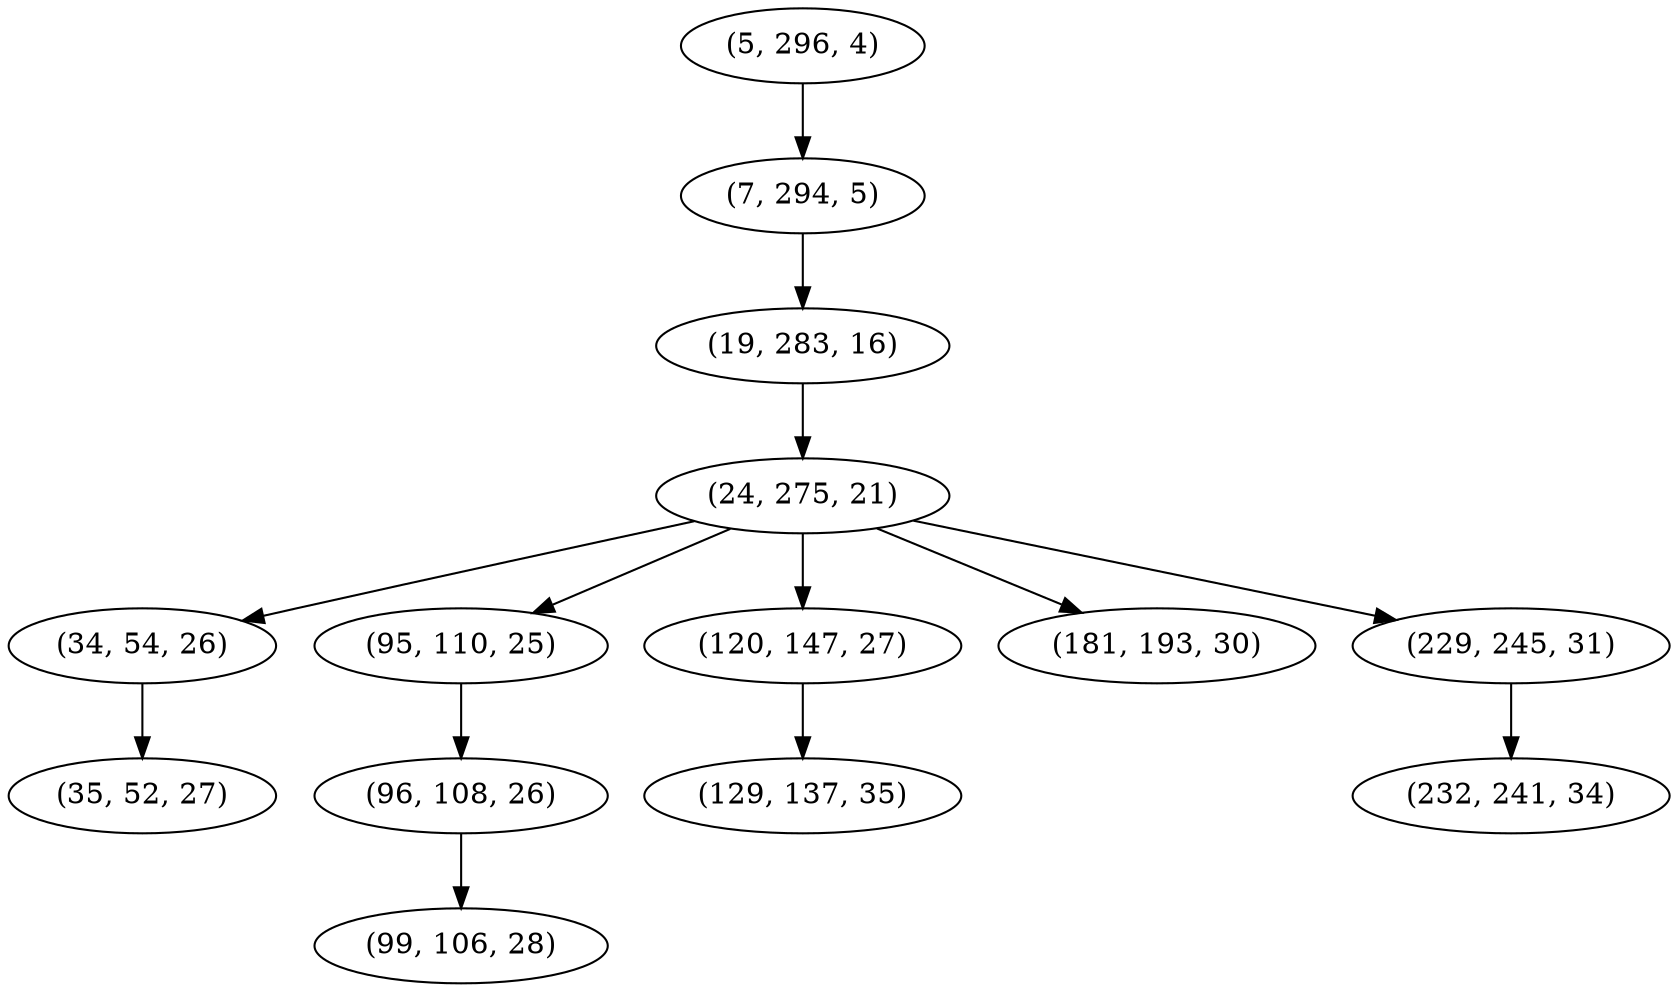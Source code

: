 digraph tree {
    "(5, 296, 4)";
    "(7, 294, 5)";
    "(19, 283, 16)";
    "(24, 275, 21)";
    "(34, 54, 26)";
    "(35, 52, 27)";
    "(95, 110, 25)";
    "(96, 108, 26)";
    "(99, 106, 28)";
    "(120, 147, 27)";
    "(129, 137, 35)";
    "(181, 193, 30)";
    "(229, 245, 31)";
    "(232, 241, 34)";
    "(5, 296, 4)" -> "(7, 294, 5)";
    "(7, 294, 5)" -> "(19, 283, 16)";
    "(19, 283, 16)" -> "(24, 275, 21)";
    "(24, 275, 21)" -> "(34, 54, 26)";
    "(24, 275, 21)" -> "(95, 110, 25)";
    "(24, 275, 21)" -> "(120, 147, 27)";
    "(24, 275, 21)" -> "(181, 193, 30)";
    "(24, 275, 21)" -> "(229, 245, 31)";
    "(34, 54, 26)" -> "(35, 52, 27)";
    "(95, 110, 25)" -> "(96, 108, 26)";
    "(96, 108, 26)" -> "(99, 106, 28)";
    "(120, 147, 27)" -> "(129, 137, 35)";
    "(229, 245, 31)" -> "(232, 241, 34)";
}

